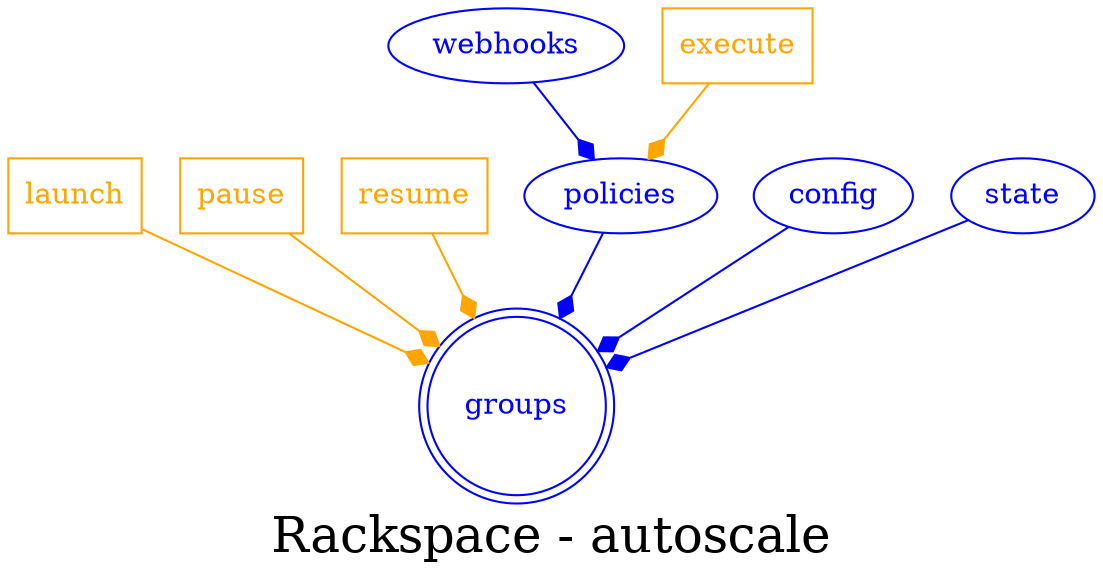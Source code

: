 digraph LexiconGraph {
graph[label="Rackspace - autoscale", fontsize=24]
splines=true
"groups" [color=blue, fontcolor=blue, shape=doublecircle]
"launch" [color=orange, fontcolor=orange, shape=box]
"launch" -> "groups" [color=orange, fontcolor=orange, arrowhead=diamond, arrowtail=none]
"pause" [color=orange, fontcolor=orange, shape=box]
"pause" -> "groups" [color=orange, fontcolor=orange, arrowhead=diamond, arrowtail=none]
"resume" [color=orange, fontcolor=orange, shape=box]
"resume" -> "groups" [color=orange, fontcolor=orange, arrowhead=diamond, arrowtail=none]
"policies" -> "groups" [color=blue, fontcolor=blue, arrowhead=diamond, arrowtail=none]
"policies" [color=blue, fontcolor=blue, shape=ellipse]
"webhooks" -> "policies" [color=blue, fontcolor=blue, arrowhead=diamond, arrowtail=none]
"webhooks" [color=blue, fontcolor=blue, shape=ellipse]
"execute" [color=orange, fontcolor=orange, shape=box]
"execute" -> "policies" [color=orange, fontcolor=orange, arrowhead=diamond, arrowtail=none]
"config" -> "groups" [color=blue, fontcolor=blue, arrowhead=diamond, arrowtail=none]
"config" [color=blue, fontcolor=blue, shape=ellipse]
"state" -> "groups" [color=blue, fontcolor=blue, arrowhead=diamond, arrowtail=none]
"state" [color=blue, fontcolor=blue, shape=ellipse]
}
